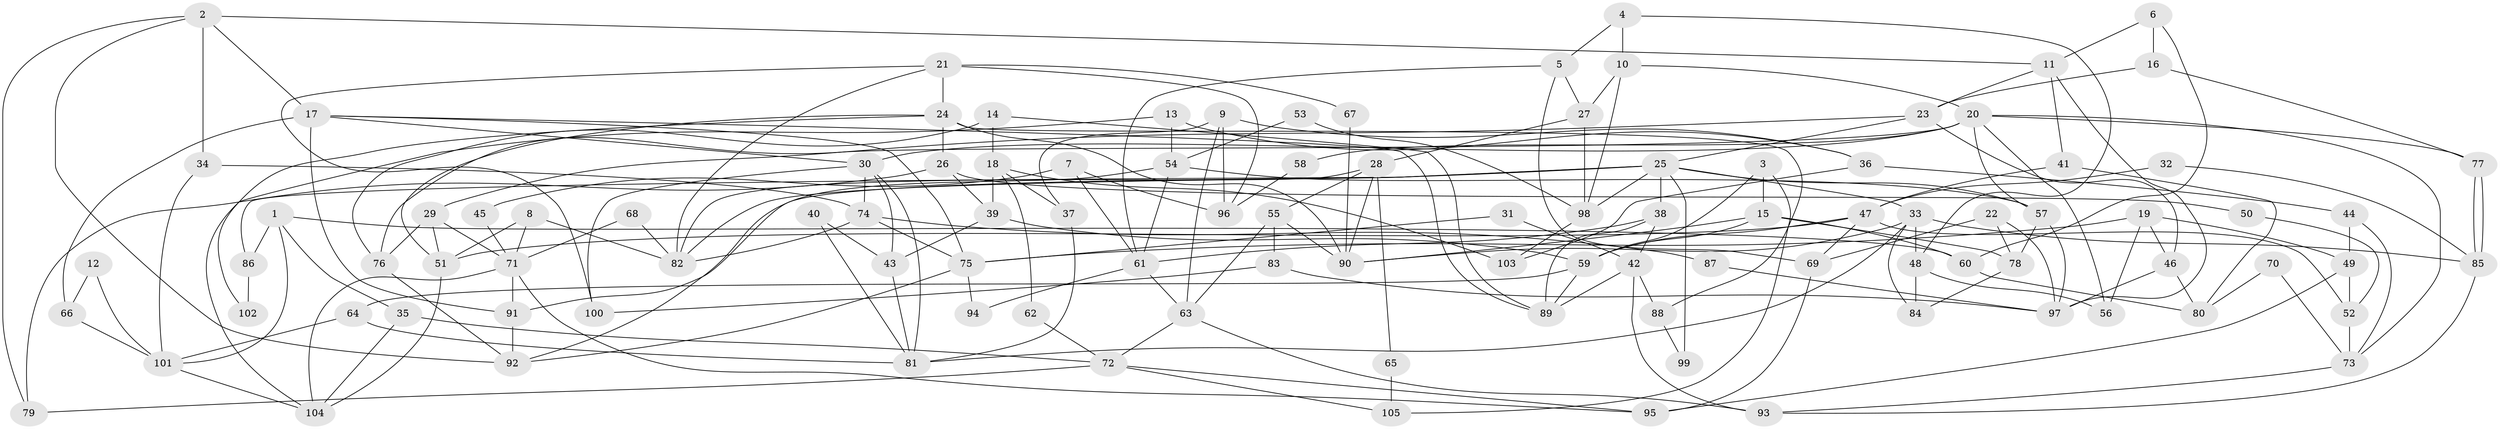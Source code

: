 // coarse degree distribution, {4: 0.1509433962264151, 6: 0.1509433962264151, 14: 0.018867924528301886, 9: 0.05660377358490566, 12: 0.018867924528301886, 8: 0.07547169811320754, 10: 0.018867924528301886, 7: 0.03773584905660377, 5: 0.05660377358490566, 3: 0.20754716981132076, 13: 0.018867924528301886, 11: 0.018867924528301886, 2: 0.1509433962264151, 1: 0.018867924528301886}
// Generated by graph-tools (version 1.1) at 2025/51/03/04/25 22:51:04]
// undirected, 105 vertices, 210 edges
graph export_dot {
  node [color=gray90,style=filled];
  1;
  2;
  3;
  4;
  5;
  6;
  7;
  8;
  9;
  10;
  11;
  12;
  13;
  14;
  15;
  16;
  17;
  18;
  19;
  20;
  21;
  22;
  23;
  24;
  25;
  26;
  27;
  28;
  29;
  30;
  31;
  32;
  33;
  34;
  35;
  36;
  37;
  38;
  39;
  40;
  41;
  42;
  43;
  44;
  45;
  46;
  47;
  48;
  49;
  50;
  51;
  52;
  53;
  54;
  55;
  56;
  57;
  58;
  59;
  60;
  61;
  62;
  63;
  64;
  65;
  66;
  67;
  68;
  69;
  70;
  71;
  72;
  73;
  74;
  75;
  76;
  77;
  78;
  79;
  80;
  81;
  82;
  83;
  84;
  85;
  86;
  87;
  88;
  89;
  90;
  91;
  92;
  93;
  94;
  95;
  96;
  97;
  98;
  99;
  100;
  101;
  102;
  103;
  104;
  105;
  1 -- 60;
  1 -- 101;
  1 -- 35;
  1 -- 86;
  2 -- 11;
  2 -- 17;
  2 -- 34;
  2 -- 79;
  2 -- 92;
  3 -- 15;
  3 -- 59;
  3 -- 105;
  4 -- 10;
  4 -- 5;
  4 -- 48;
  5 -- 61;
  5 -- 27;
  5 -- 69;
  6 -- 11;
  6 -- 16;
  6 -- 60;
  7 -- 96;
  7 -- 61;
  7 -- 45;
  8 -- 51;
  8 -- 82;
  8 -- 71;
  9 -- 36;
  9 -- 63;
  9 -- 37;
  9 -- 96;
  10 -- 98;
  10 -- 20;
  10 -- 27;
  11 -- 41;
  11 -- 23;
  11 -- 97;
  12 -- 66;
  12 -- 101;
  13 -- 104;
  13 -- 54;
  13 -- 36;
  14 -- 76;
  14 -- 18;
  14 -- 89;
  15 -- 59;
  15 -- 90;
  15 -- 60;
  15 -- 78;
  16 -- 23;
  16 -- 77;
  17 -- 89;
  17 -- 91;
  17 -- 30;
  17 -- 66;
  17 -- 75;
  18 -- 39;
  18 -- 37;
  18 -- 62;
  18 -- 103;
  19 -- 46;
  19 -- 56;
  19 -- 49;
  19 -- 75;
  20 -- 57;
  20 -- 30;
  20 -- 56;
  20 -- 58;
  20 -- 73;
  20 -- 76;
  20 -- 77;
  21 -- 24;
  21 -- 82;
  21 -- 67;
  21 -- 96;
  21 -- 100;
  22 -- 69;
  22 -- 97;
  22 -- 78;
  23 -- 25;
  23 -- 29;
  23 -- 46;
  24 -- 51;
  24 -- 90;
  24 -- 26;
  24 -- 88;
  24 -- 102;
  25 -- 98;
  25 -- 33;
  25 -- 38;
  25 -- 57;
  25 -- 82;
  25 -- 86;
  25 -- 91;
  25 -- 99;
  26 -- 39;
  26 -- 50;
  26 -- 79;
  27 -- 28;
  27 -- 98;
  28 -- 55;
  28 -- 82;
  28 -- 65;
  28 -- 90;
  29 -- 76;
  29 -- 71;
  29 -- 51;
  30 -- 74;
  30 -- 43;
  30 -- 81;
  30 -- 100;
  31 -- 75;
  31 -- 42;
  32 -- 47;
  32 -- 85;
  33 -- 85;
  33 -- 84;
  33 -- 48;
  33 -- 81;
  33 -- 90;
  34 -- 101;
  34 -- 74;
  35 -- 72;
  35 -- 104;
  36 -- 44;
  36 -- 103;
  37 -- 81;
  38 -- 61;
  38 -- 42;
  38 -- 89;
  39 -- 43;
  39 -- 59;
  40 -- 81;
  40 -- 43;
  41 -- 80;
  41 -- 47;
  42 -- 89;
  42 -- 88;
  42 -- 93;
  43 -- 81;
  44 -- 73;
  44 -- 49;
  45 -- 71;
  46 -- 97;
  46 -- 80;
  47 -- 51;
  47 -- 69;
  47 -- 52;
  47 -- 59;
  48 -- 56;
  48 -- 84;
  49 -- 52;
  49 -- 95;
  50 -- 52;
  51 -- 104;
  52 -- 73;
  53 -- 54;
  53 -- 98;
  54 -- 57;
  54 -- 92;
  54 -- 61;
  55 -- 90;
  55 -- 83;
  55 -- 63;
  57 -- 78;
  57 -- 97;
  58 -- 96;
  59 -- 89;
  59 -- 64;
  60 -- 80;
  61 -- 63;
  61 -- 94;
  62 -- 72;
  63 -- 72;
  63 -- 93;
  64 -- 81;
  64 -- 101;
  65 -- 105;
  66 -- 101;
  67 -- 90;
  68 -- 82;
  68 -- 71;
  69 -- 95;
  70 -- 80;
  70 -- 73;
  71 -- 91;
  71 -- 95;
  71 -- 104;
  72 -- 79;
  72 -- 95;
  72 -- 105;
  73 -- 93;
  74 -- 75;
  74 -- 82;
  74 -- 87;
  75 -- 92;
  75 -- 94;
  76 -- 92;
  77 -- 85;
  77 -- 85;
  78 -- 84;
  83 -- 97;
  83 -- 100;
  85 -- 93;
  86 -- 102;
  87 -- 97;
  88 -- 99;
  91 -- 92;
  98 -- 103;
  101 -- 104;
}
